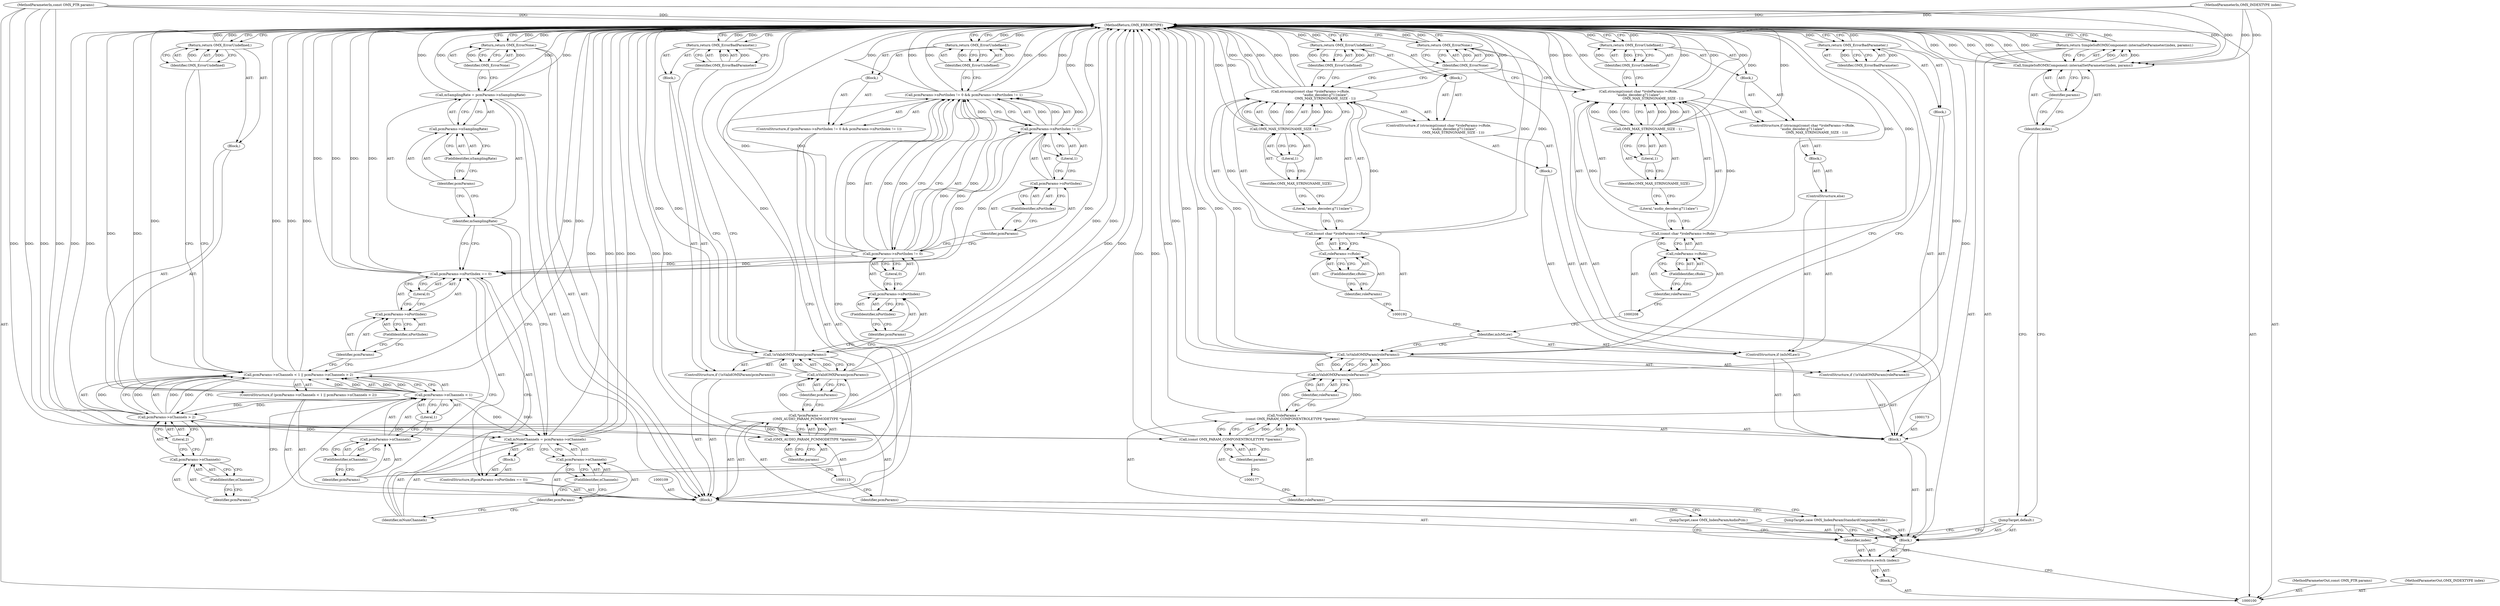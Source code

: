 digraph "0_Android_295c883fe3105b19bcd0f9e07d54c6b589fc5bff_20" {
"1000226" [label="(MethodReturn,OMX_ERRORTYPE)"];
"1000115" [label="(ControlStructure,if (!isValidOMXParam(pcmParams)))"];
"1000116" [label="(Call,!isValidOMXParam(pcmParams))"];
"1000117" [label="(Call,isValidOMXParam(pcmParams))"];
"1000118" [label="(Identifier,pcmParams)"];
"1000119" [label="(Block,)"];
"1000120" [label="(Return,return OMX_ErrorBadParameter;)"];
"1000121" [label="(Identifier,OMX_ErrorBadParameter)"];
"1000122" [label="(ControlStructure,if (pcmParams->nPortIndex != 0 && pcmParams->nPortIndex != 1))"];
"1000123" [label="(Call,pcmParams->nPortIndex != 0 && pcmParams->nPortIndex != 1)"];
"1000124" [label="(Call,pcmParams->nPortIndex != 0)"];
"1000125" [label="(Call,pcmParams->nPortIndex)"];
"1000126" [label="(Identifier,pcmParams)"];
"1000127" [label="(FieldIdentifier,nPortIndex)"];
"1000128" [label="(Literal,0)"];
"1000129" [label="(Call,pcmParams->nPortIndex != 1)"];
"1000130" [label="(Call,pcmParams->nPortIndex)"];
"1000131" [label="(Identifier,pcmParams)"];
"1000132" [label="(FieldIdentifier,nPortIndex)"];
"1000133" [label="(Literal,1)"];
"1000134" [label="(Block,)"];
"1000135" [label="(Return,return OMX_ErrorUndefined;)"];
"1000136" [label="(Identifier,OMX_ErrorUndefined)"];
"1000137" [label="(ControlStructure,if (pcmParams->nChannels < 1 || pcmParams->nChannels > 2))"];
"1000142" [label="(FieldIdentifier,nChannels)"];
"1000143" [label="(Literal,1)"];
"1000144" [label="(Call,pcmParams->nChannels > 2)"];
"1000145" [label="(Call,pcmParams->nChannels)"];
"1000146" [label="(Identifier,pcmParams)"];
"1000147" [label="(FieldIdentifier,nChannels)"];
"1000138" [label="(Call,pcmParams->nChannels < 1 || pcmParams->nChannels > 2)"];
"1000139" [label="(Call,pcmParams->nChannels < 1)"];
"1000140" [label="(Call,pcmParams->nChannels)"];
"1000141" [label="(Identifier,pcmParams)"];
"1000148" [label="(Literal,2)"];
"1000149" [label="(Block,)"];
"1000150" [label="(Return,return OMX_ErrorUndefined;)"];
"1000151" [label="(Identifier,OMX_ErrorUndefined)"];
"1000102" [label="(MethodParameterIn,const OMX_PTR params)"];
"1000307" [label="(MethodParameterOut,const OMX_PTR params)"];
"1000103" [label="(Block,)"];
"1000101" [label="(MethodParameterIn,OMX_INDEXTYPE index)"];
"1000306" [label="(MethodParameterOut,OMX_INDEXTYPE index)"];
"1000152" [label="(ControlStructure,if(pcmParams->nPortIndex == 0))"];
"1000156" [label="(FieldIdentifier,nPortIndex)"];
"1000157" [label="(Literal,0)"];
"1000158" [label="(Block,)"];
"1000153" [label="(Call,pcmParams->nPortIndex == 0)"];
"1000154" [label="(Call,pcmParams->nPortIndex)"];
"1000155" [label="(Identifier,pcmParams)"];
"1000159" [label="(Call,mNumChannels = pcmParams->nChannels)"];
"1000160" [label="(Identifier,mNumChannels)"];
"1000161" [label="(Call,pcmParams->nChannels)"];
"1000162" [label="(Identifier,pcmParams)"];
"1000163" [label="(FieldIdentifier,nChannels)"];
"1000164" [label="(Call,mSamplingRate = pcmParams->nSamplingRate)"];
"1000165" [label="(Identifier,mSamplingRate)"];
"1000166" [label="(Call,pcmParams->nSamplingRate)"];
"1000167" [label="(Identifier,pcmParams)"];
"1000168" [label="(FieldIdentifier,nSamplingRate)"];
"1000169" [label="(Return,return OMX_ErrorNone;)"];
"1000170" [label="(Identifier,OMX_ErrorNone)"];
"1000104" [label="(ControlStructure,switch (index))"];
"1000106" [label="(Block,)"];
"1000105" [label="(Identifier,index)"];
"1000171" [label="(JumpTarget,case OMX_IndexParamStandardComponentRole:)"];
"1000172" [label="(Block,)"];
"1000174" [label="(Call,*roleParams =\n                 (const OMX_PARAM_COMPONENTROLETYPE *)params)"];
"1000175" [label="(Identifier,roleParams)"];
"1000176" [label="(Call,(const OMX_PARAM_COMPONENTROLETYPE *)params)"];
"1000178" [label="(Identifier,params)"];
"1000179" [label="(ControlStructure,if (!isValidOMXParam(roleParams)))"];
"1000180" [label="(Call,!isValidOMXParam(roleParams))"];
"1000181" [label="(Call,isValidOMXParam(roleParams))"];
"1000182" [label="(Identifier,roleParams)"];
"1000183" [label="(Block,)"];
"1000184" [label="(Return,return OMX_ErrorBadParameter;)"];
"1000185" [label="(Identifier,OMX_ErrorBadParameter)"];
"1000107" [label="(JumpTarget,case OMX_IndexParamAudioPcm:)"];
"1000186" [label="(ControlStructure,if (mIsMLaw))"];
"1000187" [label="(Identifier,mIsMLaw)"];
"1000188" [label="(Block,)"];
"1000189" [label="(ControlStructure,if (strncmp((const char *)roleParams->cRole,\n                             \"audio_decoder.g711mlaw\",\n                            OMX_MAX_STRINGNAME_SIZE - 1)))"];
"1000190" [label="(Call,strncmp((const char *)roleParams->cRole,\n                             \"audio_decoder.g711mlaw\",\n                            OMX_MAX_STRINGNAME_SIZE - 1))"];
"1000191" [label="(Call,(const char *)roleParams->cRole)"];
"1000193" [label="(Call,roleParams->cRole)"];
"1000194" [label="(Identifier,roleParams)"];
"1000195" [label="(FieldIdentifier,cRole)"];
"1000196" [label="(Literal,\"audio_decoder.g711mlaw\")"];
"1000197" [label="(Call,OMX_MAX_STRINGNAME_SIZE - 1)"];
"1000198" [label="(Identifier,OMX_MAX_STRINGNAME_SIZE)"];
"1000199" [label="(Literal,1)"];
"1000200" [label="(Block,)"];
"1000201" [label="(Return,return OMX_ErrorUndefined;)"];
"1000202" [label="(Identifier,OMX_ErrorUndefined)"];
"1000203" [label="(ControlStructure,else)"];
"1000204" [label="(Block,)"];
"1000205" [label="(ControlStructure,if (strncmp((const char *)roleParams->cRole,\n \"audio_decoder.g711alaw\",\n                            OMX_MAX_STRINGNAME_SIZE - 1)))"];
"1000207" [label="(Call,(const char *)roleParams->cRole)"];
"1000209" [label="(Call,roleParams->cRole)"];
"1000210" [label="(Identifier,roleParams)"];
"1000211" [label="(FieldIdentifier,cRole)"];
"1000206" [label="(Call,strncmp((const char *)roleParams->cRole,\n \"audio_decoder.g711alaw\",\n                            OMX_MAX_STRINGNAME_SIZE - 1))"];
"1000212" [label="(Literal,\"audio_decoder.g711alaw\")"];
"1000213" [label="(Call,OMX_MAX_STRINGNAME_SIZE - 1)"];
"1000214" [label="(Identifier,OMX_MAX_STRINGNAME_SIZE)"];
"1000215" [label="(Literal,1)"];
"1000216" [label="(Block,)"];
"1000217" [label="(Return,return OMX_ErrorUndefined;)"];
"1000218" [label="(Identifier,OMX_ErrorUndefined)"];
"1000219" [label="(Return,return OMX_ErrorNone;)"];
"1000220" [label="(Identifier,OMX_ErrorNone)"];
"1000221" [label="(JumpTarget,default:)"];
"1000222" [label="(Return,return SimpleSoftOMXComponent::internalSetParameter(index, params);)"];
"1000224" [label="(Identifier,index)"];
"1000225" [label="(Identifier,params)"];
"1000223" [label="(Call,SimpleSoftOMXComponent::internalSetParameter(index, params))"];
"1000108" [label="(Block,)"];
"1000110" [label="(Call,*pcmParams =\n                 (OMX_AUDIO_PARAM_PCMMODETYPE *)params)"];
"1000111" [label="(Identifier,pcmParams)"];
"1000112" [label="(Call,(OMX_AUDIO_PARAM_PCMMODETYPE *)params)"];
"1000114" [label="(Identifier,params)"];
"1000226" -> "1000100"  [label="AST: "];
"1000226" -> "1000120"  [label="CFG: "];
"1000226" -> "1000135"  [label="CFG: "];
"1000226" -> "1000150"  [label="CFG: "];
"1000226" -> "1000169"  [label="CFG: "];
"1000226" -> "1000184"  [label="CFG: "];
"1000226" -> "1000201"  [label="CFG: "];
"1000226" -> "1000217"  [label="CFG: "];
"1000226" -> "1000219"  [label="CFG: "];
"1000226" -> "1000222"  [label="CFG: "];
"1000222" -> "1000226"  [label="DDG: "];
"1000184" -> "1000226"  [label="DDG: "];
"1000120" -> "1000226"  [label="DDG: "];
"1000201" -> "1000226"  [label="DDG: "];
"1000217" -> "1000226"  [label="DDG: "];
"1000219" -> "1000226"  [label="DDG: "];
"1000223" -> "1000226"  [label="DDG: "];
"1000223" -> "1000226"  [label="DDG: "];
"1000223" -> "1000226"  [label="DDG: "];
"1000124" -> "1000226"  [label="DDG: "];
"1000190" -> "1000226"  [label="DDG: "];
"1000190" -> "1000226"  [label="DDG: "];
"1000190" -> "1000226"  [label="DDG: "];
"1000180" -> "1000226"  [label="DDG: "];
"1000180" -> "1000226"  [label="DDG: "];
"1000174" -> "1000226"  [label="DDG: "];
"1000117" -> "1000226"  [label="DDG: "];
"1000153" -> "1000226"  [label="DDG: "];
"1000153" -> "1000226"  [label="DDG: "];
"1000144" -> "1000226"  [label="DDG: "];
"1000138" -> "1000226"  [label="DDG: "];
"1000138" -> "1000226"  [label="DDG: "];
"1000138" -> "1000226"  [label="DDG: "];
"1000181" -> "1000226"  [label="DDG: "];
"1000176" -> "1000226"  [label="DDG: "];
"1000116" -> "1000226"  [label="DDG: "];
"1000116" -> "1000226"  [label="DDG: "];
"1000129" -> "1000226"  [label="DDG: "];
"1000207" -> "1000226"  [label="DDG: "];
"1000112" -> "1000226"  [label="DDG: "];
"1000159" -> "1000226"  [label="DDG: "];
"1000159" -> "1000226"  [label="DDG: "];
"1000213" -> "1000226"  [label="DDG: "];
"1000206" -> "1000226"  [label="DDG: "];
"1000206" -> "1000226"  [label="DDG: "];
"1000206" -> "1000226"  [label="DDG: "];
"1000123" -> "1000226"  [label="DDG: "];
"1000123" -> "1000226"  [label="DDG: "];
"1000123" -> "1000226"  [label="DDG: "];
"1000164" -> "1000226"  [label="DDG: "];
"1000164" -> "1000226"  [label="DDG: "];
"1000139" -> "1000226"  [label="DDG: "];
"1000102" -> "1000226"  [label="DDG: "];
"1000110" -> "1000226"  [label="DDG: "];
"1000191" -> "1000226"  [label="DDG: "];
"1000101" -> "1000226"  [label="DDG: "];
"1000197" -> "1000226"  [label="DDG: "];
"1000169" -> "1000226"  [label="DDG: "];
"1000150" -> "1000226"  [label="DDG: "];
"1000135" -> "1000226"  [label="DDG: "];
"1000115" -> "1000108"  [label="AST: "];
"1000116" -> "1000115"  [label="AST: "];
"1000119" -> "1000115"  [label="AST: "];
"1000116" -> "1000115"  [label="AST: "];
"1000116" -> "1000117"  [label="CFG: "];
"1000117" -> "1000116"  [label="AST: "];
"1000121" -> "1000116"  [label="CFG: "];
"1000126" -> "1000116"  [label="CFG: "];
"1000116" -> "1000226"  [label="DDG: "];
"1000116" -> "1000226"  [label="DDG: "];
"1000117" -> "1000116"  [label="DDG: "];
"1000117" -> "1000116"  [label="AST: "];
"1000117" -> "1000118"  [label="CFG: "];
"1000118" -> "1000117"  [label="AST: "];
"1000116" -> "1000117"  [label="CFG: "];
"1000117" -> "1000226"  [label="DDG: "];
"1000117" -> "1000116"  [label="DDG: "];
"1000110" -> "1000117"  [label="DDG: "];
"1000118" -> "1000117"  [label="AST: "];
"1000118" -> "1000110"  [label="CFG: "];
"1000117" -> "1000118"  [label="CFG: "];
"1000119" -> "1000115"  [label="AST: "];
"1000120" -> "1000119"  [label="AST: "];
"1000120" -> "1000119"  [label="AST: "];
"1000120" -> "1000121"  [label="CFG: "];
"1000121" -> "1000120"  [label="AST: "];
"1000226" -> "1000120"  [label="CFG: "];
"1000120" -> "1000226"  [label="DDG: "];
"1000121" -> "1000120"  [label="DDG: "];
"1000121" -> "1000120"  [label="AST: "];
"1000121" -> "1000116"  [label="CFG: "];
"1000120" -> "1000121"  [label="CFG: "];
"1000121" -> "1000120"  [label="DDG: "];
"1000122" -> "1000108"  [label="AST: "];
"1000123" -> "1000122"  [label="AST: "];
"1000134" -> "1000122"  [label="AST: "];
"1000123" -> "1000122"  [label="AST: "];
"1000123" -> "1000124"  [label="CFG: "];
"1000123" -> "1000129"  [label="CFG: "];
"1000124" -> "1000123"  [label="AST: "];
"1000129" -> "1000123"  [label="AST: "];
"1000136" -> "1000123"  [label="CFG: "];
"1000141" -> "1000123"  [label="CFG: "];
"1000123" -> "1000226"  [label="DDG: "];
"1000123" -> "1000226"  [label="DDG: "];
"1000123" -> "1000226"  [label="DDG: "];
"1000124" -> "1000123"  [label="DDG: "];
"1000124" -> "1000123"  [label="DDG: "];
"1000129" -> "1000123"  [label="DDG: "];
"1000129" -> "1000123"  [label="DDG: "];
"1000124" -> "1000123"  [label="AST: "];
"1000124" -> "1000128"  [label="CFG: "];
"1000125" -> "1000124"  [label="AST: "];
"1000128" -> "1000124"  [label="AST: "];
"1000131" -> "1000124"  [label="CFG: "];
"1000123" -> "1000124"  [label="CFG: "];
"1000124" -> "1000226"  [label="DDG: "];
"1000124" -> "1000123"  [label="DDG: "];
"1000124" -> "1000123"  [label="DDG: "];
"1000124" -> "1000129"  [label="DDG: "];
"1000124" -> "1000153"  [label="DDG: "];
"1000125" -> "1000124"  [label="AST: "];
"1000125" -> "1000127"  [label="CFG: "];
"1000126" -> "1000125"  [label="AST: "];
"1000127" -> "1000125"  [label="AST: "];
"1000128" -> "1000125"  [label="CFG: "];
"1000126" -> "1000125"  [label="AST: "];
"1000126" -> "1000116"  [label="CFG: "];
"1000127" -> "1000126"  [label="CFG: "];
"1000127" -> "1000125"  [label="AST: "];
"1000127" -> "1000126"  [label="CFG: "];
"1000125" -> "1000127"  [label="CFG: "];
"1000128" -> "1000124"  [label="AST: "];
"1000128" -> "1000125"  [label="CFG: "];
"1000124" -> "1000128"  [label="CFG: "];
"1000129" -> "1000123"  [label="AST: "];
"1000129" -> "1000133"  [label="CFG: "];
"1000130" -> "1000129"  [label="AST: "];
"1000133" -> "1000129"  [label="AST: "];
"1000123" -> "1000129"  [label="CFG: "];
"1000129" -> "1000226"  [label="DDG: "];
"1000129" -> "1000123"  [label="DDG: "];
"1000129" -> "1000123"  [label="DDG: "];
"1000124" -> "1000129"  [label="DDG: "];
"1000129" -> "1000153"  [label="DDG: "];
"1000130" -> "1000129"  [label="AST: "];
"1000130" -> "1000132"  [label="CFG: "];
"1000131" -> "1000130"  [label="AST: "];
"1000132" -> "1000130"  [label="AST: "];
"1000133" -> "1000130"  [label="CFG: "];
"1000131" -> "1000130"  [label="AST: "];
"1000131" -> "1000124"  [label="CFG: "];
"1000132" -> "1000131"  [label="CFG: "];
"1000132" -> "1000130"  [label="AST: "];
"1000132" -> "1000131"  [label="CFG: "];
"1000130" -> "1000132"  [label="CFG: "];
"1000133" -> "1000129"  [label="AST: "];
"1000133" -> "1000130"  [label="CFG: "];
"1000129" -> "1000133"  [label="CFG: "];
"1000134" -> "1000122"  [label="AST: "];
"1000135" -> "1000134"  [label="AST: "];
"1000135" -> "1000134"  [label="AST: "];
"1000135" -> "1000136"  [label="CFG: "];
"1000136" -> "1000135"  [label="AST: "];
"1000226" -> "1000135"  [label="CFG: "];
"1000135" -> "1000226"  [label="DDG: "];
"1000136" -> "1000135"  [label="DDG: "];
"1000136" -> "1000135"  [label="AST: "];
"1000136" -> "1000123"  [label="CFG: "];
"1000135" -> "1000136"  [label="CFG: "];
"1000136" -> "1000135"  [label="DDG: "];
"1000137" -> "1000108"  [label="AST: "];
"1000138" -> "1000137"  [label="AST: "];
"1000149" -> "1000137"  [label="AST: "];
"1000142" -> "1000140"  [label="AST: "];
"1000142" -> "1000141"  [label="CFG: "];
"1000140" -> "1000142"  [label="CFG: "];
"1000143" -> "1000139"  [label="AST: "];
"1000143" -> "1000140"  [label="CFG: "];
"1000139" -> "1000143"  [label="CFG: "];
"1000144" -> "1000138"  [label="AST: "];
"1000144" -> "1000148"  [label="CFG: "];
"1000145" -> "1000144"  [label="AST: "];
"1000148" -> "1000144"  [label="AST: "];
"1000138" -> "1000144"  [label="CFG: "];
"1000144" -> "1000226"  [label="DDG: "];
"1000144" -> "1000138"  [label="DDG: "];
"1000144" -> "1000138"  [label="DDG: "];
"1000139" -> "1000144"  [label="DDG: "];
"1000144" -> "1000159"  [label="DDG: "];
"1000145" -> "1000144"  [label="AST: "];
"1000145" -> "1000147"  [label="CFG: "];
"1000146" -> "1000145"  [label="AST: "];
"1000147" -> "1000145"  [label="AST: "];
"1000148" -> "1000145"  [label="CFG: "];
"1000146" -> "1000145"  [label="AST: "];
"1000146" -> "1000139"  [label="CFG: "];
"1000147" -> "1000146"  [label="CFG: "];
"1000147" -> "1000145"  [label="AST: "];
"1000147" -> "1000146"  [label="CFG: "];
"1000145" -> "1000147"  [label="CFG: "];
"1000138" -> "1000137"  [label="AST: "];
"1000138" -> "1000139"  [label="CFG: "];
"1000138" -> "1000144"  [label="CFG: "];
"1000139" -> "1000138"  [label="AST: "];
"1000144" -> "1000138"  [label="AST: "];
"1000151" -> "1000138"  [label="CFG: "];
"1000155" -> "1000138"  [label="CFG: "];
"1000138" -> "1000226"  [label="DDG: "];
"1000138" -> "1000226"  [label="DDG: "];
"1000138" -> "1000226"  [label="DDG: "];
"1000139" -> "1000138"  [label="DDG: "];
"1000139" -> "1000138"  [label="DDG: "];
"1000144" -> "1000138"  [label="DDG: "];
"1000144" -> "1000138"  [label="DDG: "];
"1000139" -> "1000138"  [label="AST: "];
"1000139" -> "1000143"  [label="CFG: "];
"1000140" -> "1000139"  [label="AST: "];
"1000143" -> "1000139"  [label="AST: "];
"1000146" -> "1000139"  [label="CFG: "];
"1000138" -> "1000139"  [label="CFG: "];
"1000139" -> "1000226"  [label="DDG: "];
"1000139" -> "1000138"  [label="DDG: "];
"1000139" -> "1000138"  [label="DDG: "];
"1000139" -> "1000144"  [label="DDG: "];
"1000139" -> "1000159"  [label="DDG: "];
"1000140" -> "1000139"  [label="AST: "];
"1000140" -> "1000142"  [label="CFG: "];
"1000141" -> "1000140"  [label="AST: "];
"1000142" -> "1000140"  [label="AST: "];
"1000143" -> "1000140"  [label="CFG: "];
"1000141" -> "1000140"  [label="AST: "];
"1000141" -> "1000123"  [label="CFG: "];
"1000142" -> "1000141"  [label="CFG: "];
"1000148" -> "1000144"  [label="AST: "];
"1000148" -> "1000145"  [label="CFG: "];
"1000144" -> "1000148"  [label="CFG: "];
"1000149" -> "1000137"  [label="AST: "];
"1000150" -> "1000149"  [label="AST: "];
"1000150" -> "1000149"  [label="AST: "];
"1000150" -> "1000151"  [label="CFG: "];
"1000151" -> "1000150"  [label="AST: "];
"1000226" -> "1000150"  [label="CFG: "];
"1000150" -> "1000226"  [label="DDG: "];
"1000151" -> "1000150"  [label="DDG: "];
"1000151" -> "1000150"  [label="AST: "];
"1000151" -> "1000138"  [label="CFG: "];
"1000150" -> "1000151"  [label="CFG: "];
"1000151" -> "1000150"  [label="DDG: "];
"1000102" -> "1000100"  [label="AST: "];
"1000102" -> "1000226"  [label="DDG: "];
"1000102" -> "1000112"  [label="DDG: "];
"1000102" -> "1000176"  [label="DDG: "];
"1000102" -> "1000223"  [label="DDG: "];
"1000307" -> "1000100"  [label="AST: "];
"1000103" -> "1000100"  [label="AST: "];
"1000104" -> "1000103"  [label="AST: "];
"1000101" -> "1000100"  [label="AST: "];
"1000101" -> "1000226"  [label="DDG: "];
"1000101" -> "1000223"  [label="DDG: "];
"1000306" -> "1000100"  [label="AST: "];
"1000152" -> "1000108"  [label="AST: "];
"1000153" -> "1000152"  [label="AST: "];
"1000158" -> "1000152"  [label="AST: "];
"1000156" -> "1000154"  [label="AST: "];
"1000156" -> "1000155"  [label="CFG: "];
"1000154" -> "1000156"  [label="CFG: "];
"1000157" -> "1000153"  [label="AST: "];
"1000157" -> "1000154"  [label="CFG: "];
"1000153" -> "1000157"  [label="CFG: "];
"1000158" -> "1000152"  [label="AST: "];
"1000159" -> "1000158"  [label="AST: "];
"1000153" -> "1000152"  [label="AST: "];
"1000153" -> "1000157"  [label="CFG: "];
"1000154" -> "1000153"  [label="AST: "];
"1000157" -> "1000153"  [label="AST: "];
"1000160" -> "1000153"  [label="CFG: "];
"1000165" -> "1000153"  [label="CFG: "];
"1000153" -> "1000226"  [label="DDG: "];
"1000153" -> "1000226"  [label="DDG: "];
"1000129" -> "1000153"  [label="DDG: "];
"1000124" -> "1000153"  [label="DDG: "];
"1000154" -> "1000153"  [label="AST: "];
"1000154" -> "1000156"  [label="CFG: "];
"1000155" -> "1000154"  [label="AST: "];
"1000156" -> "1000154"  [label="AST: "];
"1000157" -> "1000154"  [label="CFG: "];
"1000155" -> "1000154"  [label="AST: "];
"1000155" -> "1000138"  [label="CFG: "];
"1000156" -> "1000155"  [label="CFG: "];
"1000159" -> "1000158"  [label="AST: "];
"1000159" -> "1000161"  [label="CFG: "];
"1000160" -> "1000159"  [label="AST: "];
"1000161" -> "1000159"  [label="AST: "];
"1000165" -> "1000159"  [label="CFG: "];
"1000159" -> "1000226"  [label="DDG: "];
"1000159" -> "1000226"  [label="DDG: "];
"1000139" -> "1000159"  [label="DDG: "];
"1000144" -> "1000159"  [label="DDG: "];
"1000160" -> "1000159"  [label="AST: "];
"1000160" -> "1000153"  [label="CFG: "];
"1000162" -> "1000160"  [label="CFG: "];
"1000161" -> "1000159"  [label="AST: "];
"1000161" -> "1000163"  [label="CFG: "];
"1000162" -> "1000161"  [label="AST: "];
"1000163" -> "1000161"  [label="AST: "];
"1000159" -> "1000161"  [label="CFG: "];
"1000162" -> "1000161"  [label="AST: "];
"1000162" -> "1000160"  [label="CFG: "];
"1000163" -> "1000162"  [label="CFG: "];
"1000163" -> "1000161"  [label="AST: "];
"1000163" -> "1000162"  [label="CFG: "];
"1000161" -> "1000163"  [label="CFG: "];
"1000164" -> "1000108"  [label="AST: "];
"1000164" -> "1000166"  [label="CFG: "];
"1000165" -> "1000164"  [label="AST: "];
"1000166" -> "1000164"  [label="AST: "];
"1000170" -> "1000164"  [label="CFG: "];
"1000164" -> "1000226"  [label="DDG: "];
"1000164" -> "1000226"  [label="DDG: "];
"1000165" -> "1000164"  [label="AST: "];
"1000165" -> "1000159"  [label="CFG: "];
"1000165" -> "1000153"  [label="CFG: "];
"1000167" -> "1000165"  [label="CFG: "];
"1000166" -> "1000164"  [label="AST: "];
"1000166" -> "1000168"  [label="CFG: "];
"1000167" -> "1000166"  [label="AST: "];
"1000168" -> "1000166"  [label="AST: "];
"1000164" -> "1000166"  [label="CFG: "];
"1000167" -> "1000166"  [label="AST: "];
"1000167" -> "1000165"  [label="CFG: "];
"1000168" -> "1000167"  [label="CFG: "];
"1000168" -> "1000166"  [label="AST: "];
"1000168" -> "1000167"  [label="CFG: "];
"1000166" -> "1000168"  [label="CFG: "];
"1000169" -> "1000108"  [label="AST: "];
"1000169" -> "1000170"  [label="CFG: "];
"1000170" -> "1000169"  [label="AST: "];
"1000226" -> "1000169"  [label="CFG: "];
"1000169" -> "1000226"  [label="DDG: "];
"1000170" -> "1000169"  [label="DDG: "];
"1000170" -> "1000169"  [label="AST: "];
"1000170" -> "1000164"  [label="CFG: "];
"1000169" -> "1000170"  [label="CFG: "];
"1000170" -> "1000169"  [label="DDG: "];
"1000104" -> "1000103"  [label="AST: "];
"1000105" -> "1000104"  [label="AST: "];
"1000106" -> "1000104"  [label="AST: "];
"1000106" -> "1000104"  [label="AST: "];
"1000107" -> "1000106"  [label="AST: "];
"1000108" -> "1000106"  [label="AST: "];
"1000171" -> "1000106"  [label="AST: "];
"1000172" -> "1000106"  [label="AST: "];
"1000221" -> "1000106"  [label="AST: "];
"1000222" -> "1000106"  [label="AST: "];
"1000105" -> "1000104"  [label="AST: "];
"1000105" -> "1000100"  [label="CFG: "];
"1000107" -> "1000105"  [label="CFG: "];
"1000171" -> "1000105"  [label="CFG: "];
"1000221" -> "1000105"  [label="CFG: "];
"1000171" -> "1000106"  [label="AST: "];
"1000171" -> "1000105"  [label="CFG: "];
"1000175" -> "1000171"  [label="CFG: "];
"1000172" -> "1000106"  [label="AST: "];
"1000173" -> "1000172"  [label="AST: "];
"1000174" -> "1000172"  [label="AST: "];
"1000179" -> "1000172"  [label="AST: "];
"1000186" -> "1000172"  [label="AST: "];
"1000219" -> "1000172"  [label="AST: "];
"1000174" -> "1000172"  [label="AST: "];
"1000174" -> "1000176"  [label="CFG: "];
"1000175" -> "1000174"  [label="AST: "];
"1000176" -> "1000174"  [label="AST: "];
"1000182" -> "1000174"  [label="CFG: "];
"1000174" -> "1000226"  [label="DDG: "];
"1000176" -> "1000174"  [label="DDG: "];
"1000174" -> "1000181"  [label="DDG: "];
"1000175" -> "1000174"  [label="AST: "];
"1000175" -> "1000171"  [label="CFG: "];
"1000177" -> "1000175"  [label="CFG: "];
"1000176" -> "1000174"  [label="AST: "];
"1000176" -> "1000178"  [label="CFG: "];
"1000177" -> "1000176"  [label="AST: "];
"1000178" -> "1000176"  [label="AST: "];
"1000174" -> "1000176"  [label="CFG: "];
"1000176" -> "1000226"  [label="DDG: "];
"1000176" -> "1000174"  [label="DDG: "];
"1000102" -> "1000176"  [label="DDG: "];
"1000178" -> "1000176"  [label="AST: "];
"1000178" -> "1000177"  [label="CFG: "];
"1000176" -> "1000178"  [label="CFG: "];
"1000179" -> "1000172"  [label="AST: "];
"1000180" -> "1000179"  [label="AST: "];
"1000183" -> "1000179"  [label="AST: "];
"1000180" -> "1000179"  [label="AST: "];
"1000180" -> "1000181"  [label="CFG: "];
"1000181" -> "1000180"  [label="AST: "];
"1000185" -> "1000180"  [label="CFG: "];
"1000187" -> "1000180"  [label="CFG: "];
"1000180" -> "1000226"  [label="DDG: "];
"1000180" -> "1000226"  [label="DDG: "];
"1000181" -> "1000180"  [label="DDG: "];
"1000181" -> "1000180"  [label="AST: "];
"1000181" -> "1000182"  [label="CFG: "];
"1000182" -> "1000181"  [label="AST: "];
"1000180" -> "1000181"  [label="CFG: "];
"1000181" -> "1000226"  [label="DDG: "];
"1000181" -> "1000180"  [label="DDG: "];
"1000174" -> "1000181"  [label="DDG: "];
"1000182" -> "1000181"  [label="AST: "];
"1000182" -> "1000174"  [label="CFG: "];
"1000181" -> "1000182"  [label="CFG: "];
"1000183" -> "1000179"  [label="AST: "];
"1000184" -> "1000183"  [label="AST: "];
"1000184" -> "1000183"  [label="AST: "];
"1000184" -> "1000185"  [label="CFG: "];
"1000185" -> "1000184"  [label="AST: "];
"1000226" -> "1000184"  [label="CFG: "];
"1000184" -> "1000226"  [label="DDG: "];
"1000185" -> "1000184"  [label="DDG: "];
"1000185" -> "1000184"  [label="AST: "];
"1000185" -> "1000180"  [label="CFG: "];
"1000184" -> "1000185"  [label="CFG: "];
"1000185" -> "1000184"  [label="DDG: "];
"1000107" -> "1000106"  [label="AST: "];
"1000107" -> "1000105"  [label="CFG: "];
"1000111" -> "1000107"  [label="CFG: "];
"1000186" -> "1000172"  [label="AST: "];
"1000187" -> "1000186"  [label="AST: "];
"1000188" -> "1000186"  [label="AST: "];
"1000203" -> "1000186"  [label="AST: "];
"1000187" -> "1000186"  [label="AST: "];
"1000187" -> "1000180"  [label="CFG: "];
"1000192" -> "1000187"  [label="CFG: "];
"1000208" -> "1000187"  [label="CFG: "];
"1000188" -> "1000186"  [label="AST: "];
"1000189" -> "1000188"  [label="AST: "];
"1000189" -> "1000188"  [label="AST: "];
"1000190" -> "1000189"  [label="AST: "];
"1000200" -> "1000189"  [label="AST: "];
"1000190" -> "1000189"  [label="AST: "];
"1000190" -> "1000197"  [label="CFG: "];
"1000191" -> "1000190"  [label="AST: "];
"1000196" -> "1000190"  [label="AST: "];
"1000197" -> "1000190"  [label="AST: "];
"1000202" -> "1000190"  [label="CFG: "];
"1000220" -> "1000190"  [label="CFG: "];
"1000190" -> "1000226"  [label="DDG: "];
"1000190" -> "1000226"  [label="DDG: "];
"1000190" -> "1000226"  [label="DDG: "];
"1000191" -> "1000190"  [label="DDG: "];
"1000197" -> "1000190"  [label="DDG: "];
"1000197" -> "1000190"  [label="DDG: "];
"1000191" -> "1000190"  [label="AST: "];
"1000191" -> "1000193"  [label="CFG: "];
"1000192" -> "1000191"  [label="AST: "];
"1000193" -> "1000191"  [label="AST: "];
"1000196" -> "1000191"  [label="CFG: "];
"1000191" -> "1000226"  [label="DDG: "];
"1000191" -> "1000190"  [label="DDG: "];
"1000193" -> "1000191"  [label="AST: "];
"1000193" -> "1000195"  [label="CFG: "];
"1000194" -> "1000193"  [label="AST: "];
"1000195" -> "1000193"  [label="AST: "];
"1000191" -> "1000193"  [label="CFG: "];
"1000194" -> "1000193"  [label="AST: "];
"1000194" -> "1000192"  [label="CFG: "];
"1000195" -> "1000194"  [label="CFG: "];
"1000195" -> "1000193"  [label="AST: "];
"1000195" -> "1000194"  [label="CFG: "];
"1000193" -> "1000195"  [label="CFG: "];
"1000196" -> "1000190"  [label="AST: "];
"1000196" -> "1000191"  [label="CFG: "];
"1000198" -> "1000196"  [label="CFG: "];
"1000197" -> "1000190"  [label="AST: "];
"1000197" -> "1000199"  [label="CFG: "];
"1000198" -> "1000197"  [label="AST: "];
"1000199" -> "1000197"  [label="AST: "];
"1000190" -> "1000197"  [label="CFG: "];
"1000197" -> "1000226"  [label="DDG: "];
"1000197" -> "1000190"  [label="DDG: "];
"1000197" -> "1000190"  [label="DDG: "];
"1000198" -> "1000197"  [label="AST: "];
"1000198" -> "1000196"  [label="CFG: "];
"1000199" -> "1000198"  [label="CFG: "];
"1000199" -> "1000197"  [label="AST: "];
"1000199" -> "1000198"  [label="CFG: "];
"1000197" -> "1000199"  [label="CFG: "];
"1000200" -> "1000189"  [label="AST: "];
"1000201" -> "1000200"  [label="AST: "];
"1000201" -> "1000200"  [label="AST: "];
"1000201" -> "1000202"  [label="CFG: "];
"1000202" -> "1000201"  [label="AST: "];
"1000226" -> "1000201"  [label="CFG: "];
"1000201" -> "1000226"  [label="DDG: "];
"1000202" -> "1000201"  [label="DDG: "];
"1000202" -> "1000201"  [label="AST: "];
"1000202" -> "1000190"  [label="CFG: "];
"1000201" -> "1000202"  [label="CFG: "];
"1000202" -> "1000201"  [label="DDG: "];
"1000203" -> "1000186"  [label="AST: "];
"1000204" -> "1000203"  [label="AST: "];
"1000204" -> "1000203"  [label="AST: "];
"1000205" -> "1000204"  [label="AST: "];
"1000205" -> "1000204"  [label="AST: "];
"1000206" -> "1000205"  [label="AST: "];
"1000216" -> "1000205"  [label="AST: "];
"1000207" -> "1000206"  [label="AST: "];
"1000207" -> "1000209"  [label="CFG: "];
"1000208" -> "1000207"  [label="AST: "];
"1000209" -> "1000207"  [label="AST: "];
"1000212" -> "1000207"  [label="CFG: "];
"1000207" -> "1000226"  [label="DDG: "];
"1000207" -> "1000206"  [label="DDG: "];
"1000209" -> "1000207"  [label="AST: "];
"1000209" -> "1000211"  [label="CFG: "];
"1000210" -> "1000209"  [label="AST: "];
"1000211" -> "1000209"  [label="AST: "];
"1000207" -> "1000209"  [label="CFG: "];
"1000210" -> "1000209"  [label="AST: "];
"1000210" -> "1000208"  [label="CFG: "];
"1000211" -> "1000210"  [label="CFG: "];
"1000211" -> "1000209"  [label="AST: "];
"1000211" -> "1000210"  [label="CFG: "];
"1000209" -> "1000211"  [label="CFG: "];
"1000206" -> "1000205"  [label="AST: "];
"1000206" -> "1000213"  [label="CFG: "];
"1000207" -> "1000206"  [label="AST: "];
"1000212" -> "1000206"  [label="AST: "];
"1000213" -> "1000206"  [label="AST: "];
"1000218" -> "1000206"  [label="CFG: "];
"1000220" -> "1000206"  [label="CFG: "];
"1000206" -> "1000226"  [label="DDG: "];
"1000206" -> "1000226"  [label="DDG: "];
"1000206" -> "1000226"  [label="DDG: "];
"1000207" -> "1000206"  [label="DDG: "];
"1000213" -> "1000206"  [label="DDG: "];
"1000213" -> "1000206"  [label="DDG: "];
"1000212" -> "1000206"  [label="AST: "];
"1000212" -> "1000207"  [label="CFG: "];
"1000214" -> "1000212"  [label="CFG: "];
"1000213" -> "1000206"  [label="AST: "];
"1000213" -> "1000215"  [label="CFG: "];
"1000214" -> "1000213"  [label="AST: "];
"1000215" -> "1000213"  [label="AST: "];
"1000206" -> "1000213"  [label="CFG: "];
"1000213" -> "1000226"  [label="DDG: "];
"1000213" -> "1000206"  [label="DDG: "];
"1000213" -> "1000206"  [label="DDG: "];
"1000214" -> "1000213"  [label="AST: "];
"1000214" -> "1000212"  [label="CFG: "];
"1000215" -> "1000214"  [label="CFG: "];
"1000215" -> "1000213"  [label="AST: "];
"1000215" -> "1000214"  [label="CFG: "];
"1000213" -> "1000215"  [label="CFG: "];
"1000216" -> "1000205"  [label="AST: "];
"1000217" -> "1000216"  [label="AST: "];
"1000217" -> "1000216"  [label="AST: "];
"1000217" -> "1000218"  [label="CFG: "];
"1000218" -> "1000217"  [label="AST: "];
"1000226" -> "1000217"  [label="CFG: "];
"1000217" -> "1000226"  [label="DDG: "];
"1000218" -> "1000217"  [label="DDG: "];
"1000218" -> "1000217"  [label="AST: "];
"1000218" -> "1000206"  [label="CFG: "];
"1000217" -> "1000218"  [label="CFG: "];
"1000218" -> "1000217"  [label="DDG: "];
"1000219" -> "1000172"  [label="AST: "];
"1000219" -> "1000220"  [label="CFG: "];
"1000220" -> "1000219"  [label="AST: "];
"1000226" -> "1000219"  [label="CFG: "];
"1000219" -> "1000226"  [label="DDG: "];
"1000220" -> "1000219"  [label="DDG: "];
"1000220" -> "1000219"  [label="AST: "];
"1000220" -> "1000190"  [label="CFG: "];
"1000220" -> "1000206"  [label="CFG: "];
"1000219" -> "1000220"  [label="CFG: "];
"1000220" -> "1000219"  [label="DDG: "];
"1000221" -> "1000106"  [label="AST: "];
"1000221" -> "1000105"  [label="CFG: "];
"1000224" -> "1000221"  [label="CFG: "];
"1000222" -> "1000106"  [label="AST: "];
"1000222" -> "1000223"  [label="CFG: "];
"1000223" -> "1000222"  [label="AST: "];
"1000226" -> "1000222"  [label="CFG: "];
"1000222" -> "1000226"  [label="DDG: "];
"1000223" -> "1000222"  [label="DDG: "];
"1000224" -> "1000223"  [label="AST: "];
"1000224" -> "1000221"  [label="CFG: "];
"1000225" -> "1000224"  [label="CFG: "];
"1000225" -> "1000223"  [label="AST: "];
"1000225" -> "1000224"  [label="CFG: "];
"1000223" -> "1000225"  [label="CFG: "];
"1000223" -> "1000222"  [label="AST: "];
"1000223" -> "1000225"  [label="CFG: "];
"1000224" -> "1000223"  [label="AST: "];
"1000225" -> "1000223"  [label="AST: "];
"1000222" -> "1000223"  [label="CFG: "];
"1000223" -> "1000226"  [label="DDG: "];
"1000223" -> "1000226"  [label="DDG: "];
"1000223" -> "1000226"  [label="DDG: "];
"1000223" -> "1000222"  [label="DDG: "];
"1000101" -> "1000223"  [label="DDG: "];
"1000102" -> "1000223"  [label="DDG: "];
"1000108" -> "1000106"  [label="AST: "];
"1000109" -> "1000108"  [label="AST: "];
"1000110" -> "1000108"  [label="AST: "];
"1000115" -> "1000108"  [label="AST: "];
"1000122" -> "1000108"  [label="AST: "];
"1000137" -> "1000108"  [label="AST: "];
"1000152" -> "1000108"  [label="AST: "];
"1000164" -> "1000108"  [label="AST: "];
"1000169" -> "1000108"  [label="AST: "];
"1000110" -> "1000108"  [label="AST: "];
"1000110" -> "1000112"  [label="CFG: "];
"1000111" -> "1000110"  [label="AST: "];
"1000112" -> "1000110"  [label="AST: "];
"1000118" -> "1000110"  [label="CFG: "];
"1000110" -> "1000226"  [label="DDG: "];
"1000112" -> "1000110"  [label="DDG: "];
"1000110" -> "1000117"  [label="DDG: "];
"1000111" -> "1000110"  [label="AST: "];
"1000111" -> "1000107"  [label="CFG: "];
"1000113" -> "1000111"  [label="CFG: "];
"1000112" -> "1000110"  [label="AST: "];
"1000112" -> "1000114"  [label="CFG: "];
"1000113" -> "1000112"  [label="AST: "];
"1000114" -> "1000112"  [label="AST: "];
"1000110" -> "1000112"  [label="CFG: "];
"1000112" -> "1000226"  [label="DDG: "];
"1000112" -> "1000110"  [label="DDG: "];
"1000102" -> "1000112"  [label="DDG: "];
"1000114" -> "1000112"  [label="AST: "];
"1000114" -> "1000113"  [label="CFG: "];
"1000112" -> "1000114"  [label="CFG: "];
}
